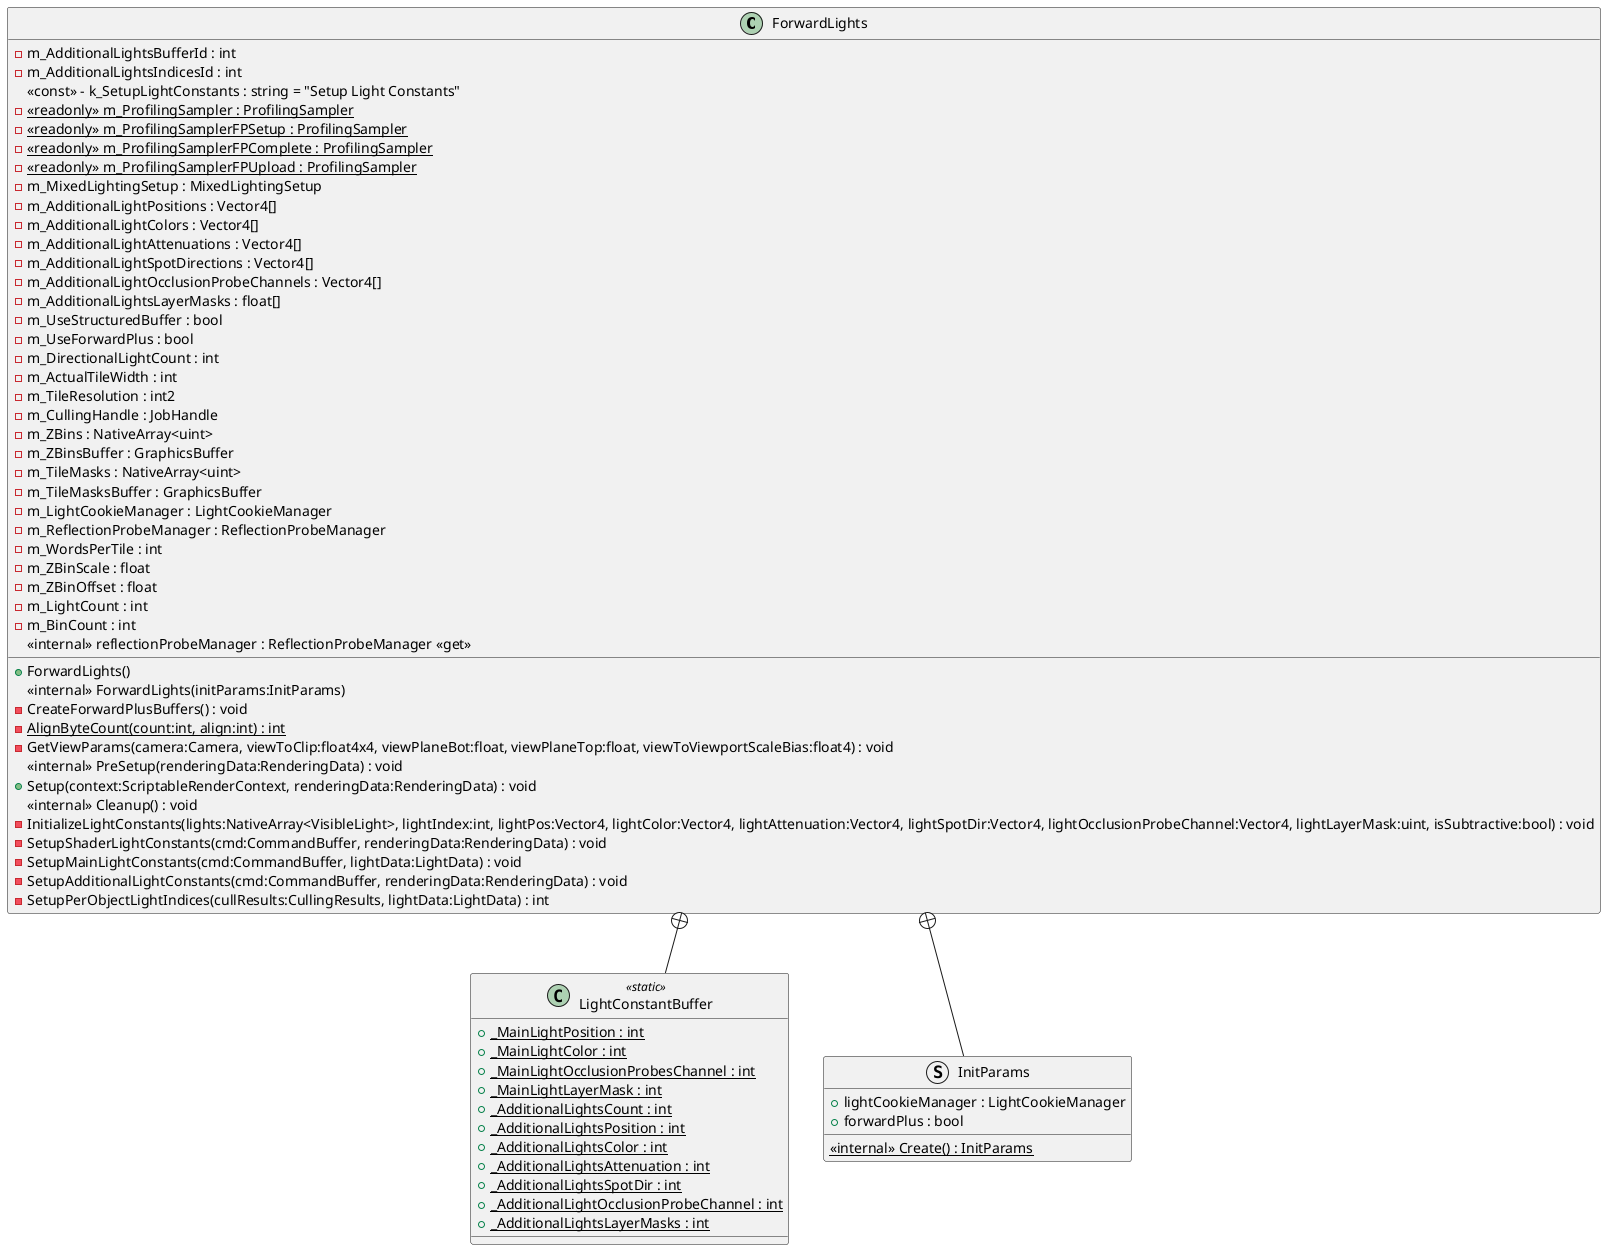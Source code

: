 @startuml
class ForwardLights {
    - m_AdditionalLightsBufferId : int
    - m_AdditionalLightsIndicesId : int
    <<const>> - k_SetupLightConstants : string = "Setup Light Constants"
    - {static} <<readonly>> m_ProfilingSampler : ProfilingSampler
    - {static} <<readonly>> m_ProfilingSamplerFPSetup : ProfilingSampler
    - {static} <<readonly>> m_ProfilingSamplerFPComplete : ProfilingSampler
    - {static} <<readonly>> m_ProfilingSamplerFPUpload : ProfilingSampler
    - m_MixedLightingSetup : MixedLightingSetup
    - m_AdditionalLightPositions : Vector4[]
    - m_AdditionalLightColors : Vector4[]
    - m_AdditionalLightAttenuations : Vector4[]
    - m_AdditionalLightSpotDirections : Vector4[]
    - m_AdditionalLightOcclusionProbeChannels : Vector4[]
    - m_AdditionalLightsLayerMasks : float[]
    - m_UseStructuredBuffer : bool
    - m_UseForwardPlus : bool
    - m_DirectionalLightCount : int
    - m_ActualTileWidth : int
    - m_TileResolution : int2
    - m_CullingHandle : JobHandle
    - m_ZBins : NativeArray<uint>
    - m_ZBinsBuffer : GraphicsBuffer
    - m_TileMasks : NativeArray<uint>
    - m_TileMasksBuffer : GraphicsBuffer
    - m_LightCookieManager : LightCookieManager
    - m_ReflectionProbeManager : ReflectionProbeManager
    - m_WordsPerTile : int
    - m_ZBinScale : float
    - m_ZBinOffset : float
    - m_LightCount : int
    - m_BinCount : int
    + ForwardLights()
    <<internal>> ForwardLights(initParams:InitParams)
    - CreateForwardPlusBuffers() : void
    <<internal>> reflectionProbeManager : ReflectionProbeManager <<get>>
    {static} - AlignByteCount(count:int, align:int) : int
    - GetViewParams(camera:Camera, viewToClip:float4x4, viewPlaneBot:float, viewPlaneTop:float, viewToViewportScaleBias:float4) : void
    <<internal>> PreSetup(renderingData:RenderingData) : void
    + Setup(context:ScriptableRenderContext, renderingData:RenderingData) : void
    <<internal>> Cleanup() : void
    - InitializeLightConstants(lights:NativeArray<VisibleLight>, lightIndex:int, lightPos:Vector4, lightColor:Vector4, lightAttenuation:Vector4, lightSpotDir:Vector4, lightOcclusionProbeChannel:Vector4, lightLayerMask:uint, isSubtractive:bool) : void
    - SetupShaderLightConstants(cmd:CommandBuffer, renderingData:RenderingData) : void
    - SetupMainLightConstants(cmd:CommandBuffer, lightData:LightData) : void
    - SetupAdditionalLightConstants(cmd:CommandBuffer, renderingData:RenderingData) : void
    - SetupPerObjectLightIndices(cullResults:CullingResults, lightData:LightData) : int
}
class LightConstantBuffer <<static>> {
    + {static} _MainLightPosition : int
    + {static} _MainLightColor : int
    + {static} _MainLightOcclusionProbesChannel : int
    + {static} _MainLightLayerMask : int
    + {static} _AdditionalLightsCount : int
    + {static} _AdditionalLightsPosition : int
    + {static} _AdditionalLightsColor : int
    + {static} _AdditionalLightsAttenuation : int
    + {static} _AdditionalLightsSpotDir : int
    + {static} _AdditionalLightOcclusionProbeChannel : int
    + {static} _AdditionalLightsLayerMasks : int
}
struct InitParams {
    + lightCookieManager : LightCookieManager
    + forwardPlus : bool
    {static} <<internal>> Create() : InitParams
}
ForwardLights +-- LightConstantBuffer
ForwardLights +-- InitParams
@enduml
